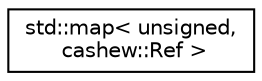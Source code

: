 digraph "Graphical Class Hierarchy"
{
  edge [fontname="Helvetica",fontsize="10",labelfontname="Helvetica",labelfontsize="10"];
  node [fontname="Helvetica",fontsize="10",shape=record];
  rankdir="LR";
  Node0 [label="std::map\< unsigned,\l cashew::Ref \>",height=0.2,width=0.4,color="black", fillcolor="white", style="filled",URL="$classstd_1_1map.html"];
}

